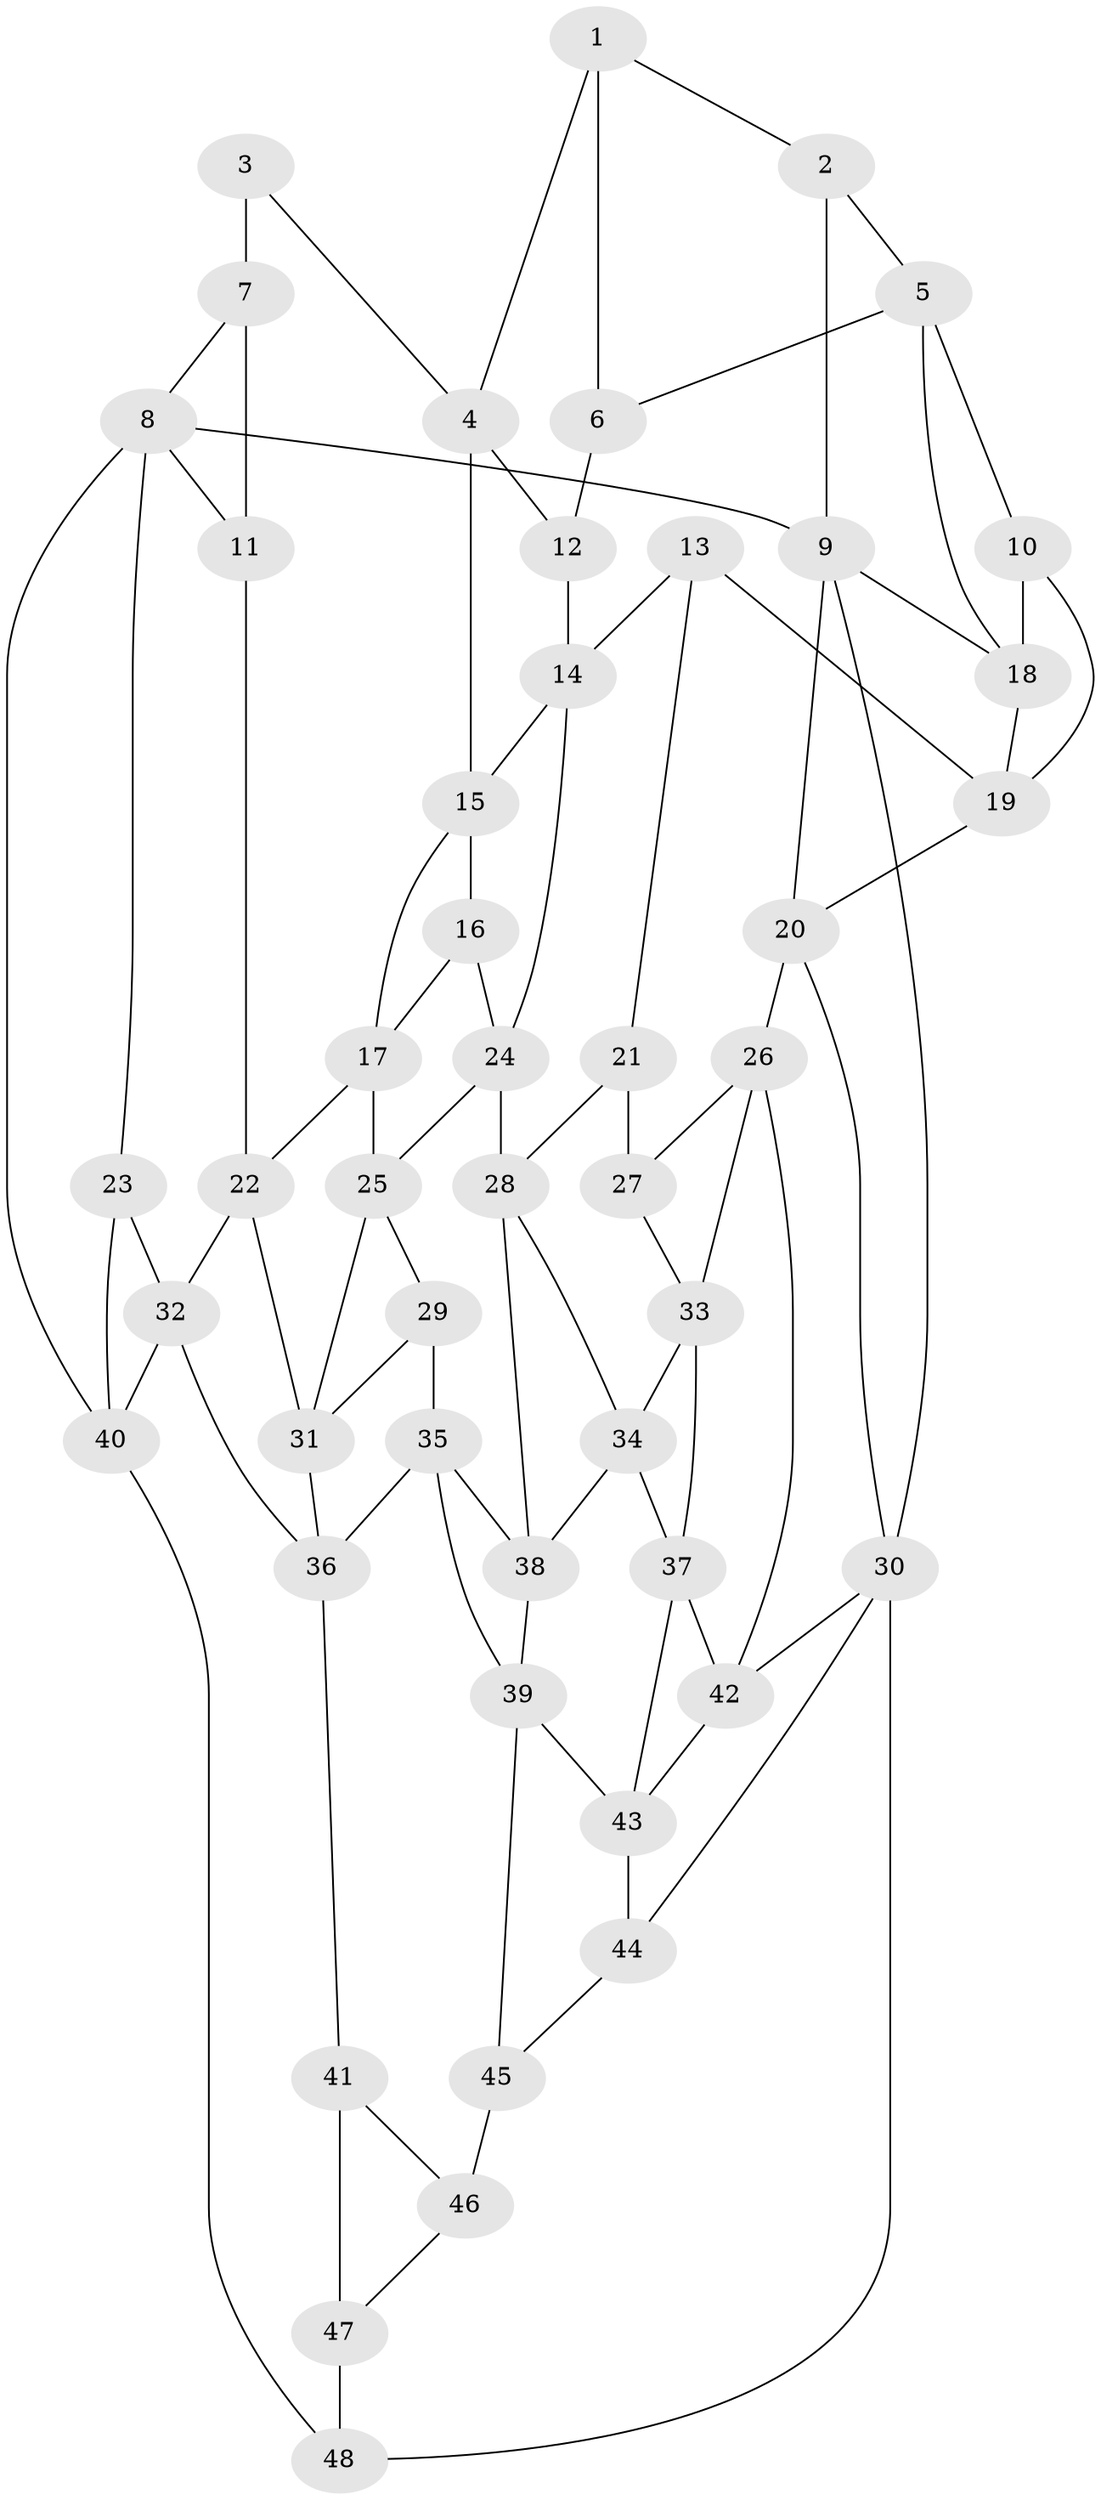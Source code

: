 // original degree distribution, {3: 0.021052631578947368, 4: 0.2, 5: 0.6105263157894737, 6: 0.16842105263157894}
// Generated by graph-tools (version 1.1) at 2025/03/03/09/25 03:03:14]
// undirected, 48 vertices, 87 edges
graph export_dot {
graph [start="1"]
  node [color=gray90,style=filled];
  1;
  2;
  3;
  4;
  5;
  6;
  7;
  8;
  9;
  10;
  11;
  12;
  13;
  14;
  15;
  16;
  17;
  18;
  19;
  20;
  21;
  22;
  23;
  24;
  25;
  26;
  27;
  28;
  29;
  30;
  31;
  32;
  33;
  34;
  35;
  36;
  37;
  38;
  39;
  40;
  41;
  42;
  43;
  44;
  45;
  46;
  47;
  48;
  1 -- 2 [weight=1.0];
  1 -- 4 [weight=1.0];
  1 -- 6 [weight=1.0];
  2 -- 5 [weight=1.0];
  2 -- 9 [weight=1.0];
  3 -- 4 [weight=1.0];
  3 -- 7 [weight=2.0];
  4 -- 12 [weight=1.0];
  4 -- 15 [weight=1.0];
  5 -- 6 [weight=1.0];
  5 -- 10 [weight=1.0];
  5 -- 18 [weight=1.0];
  6 -- 12 [weight=2.0];
  7 -- 8 [weight=1.0];
  7 -- 11 [weight=2.0];
  8 -- 9 [weight=1.0];
  8 -- 11 [weight=1.0];
  8 -- 23 [weight=1.0];
  8 -- 40 [weight=1.0];
  9 -- 18 [weight=1.0];
  9 -- 20 [weight=1.0];
  9 -- 30 [weight=1.0];
  10 -- 18 [weight=1.0];
  10 -- 19 [weight=1.0];
  11 -- 22 [weight=1.0];
  12 -- 14 [weight=1.0];
  13 -- 14 [weight=1.0];
  13 -- 19 [weight=1.0];
  13 -- 21 [weight=1.0];
  14 -- 15 [weight=1.0];
  14 -- 24 [weight=1.0];
  15 -- 16 [weight=1.0];
  15 -- 17 [weight=1.0];
  16 -- 17 [weight=1.0];
  16 -- 24 [weight=1.0];
  17 -- 22 [weight=1.0];
  17 -- 25 [weight=1.0];
  18 -- 19 [weight=1.0];
  19 -- 20 [weight=1.0];
  20 -- 26 [weight=1.0];
  20 -- 30 [weight=1.0];
  21 -- 27 [weight=2.0];
  21 -- 28 [weight=1.0];
  22 -- 31 [weight=1.0];
  22 -- 32 [weight=1.0];
  23 -- 32 [weight=1.0];
  23 -- 40 [weight=1.0];
  24 -- 25 [weight=1.0];
  24 -- 28 [weight=1.0];
  25 -- 29 [weight=1.0];
  25 -- 31 [weight=1.0];
  26 -- 27 [weight=1.0];
  26 -- 33 [weight=1.0];
  26 -- 42 [weight=1.0];
  27 -- 33 [weight=1.0];
  28 -- 34 [weight=1.0];
  28 -- 38 [weight=1.0];
  29 -- 31 [weight=1.0];
  29 -- 35 [weight=1.0];
  30 -- 42 [weight=1.0];
  30 -- 44 [weight=1.0];
  30 -- 48 [weight=1.0];
  31 -- 36 [weight=1.0];
  32 -- 36 [weight=1.0];
  32 -- 40 [weight=1.0];
  33 -- 34 [weight=1.0];
  33 -- 37 [weight=1.0];
  34 -- 37 [weight=1.0];
  34 -- 38 [weight=1.0];
  35 -- 36 [weight=1.0];
  35 -- 38 [weight=1.0];
  35 -- 39 [weight=1.0];
  36 -- 41 [weight=1.0];
  37 -- 42 [weight=1.0];
  37 -- 43 [weight=1.0];
  38 -- 39 [weight=1.0];
  39 -- 43 [weight=1.0];
  39 -- 45 [weight=1.0];
  40 -- 48 [weight=2.0];
  41 -- 46 [weight=1.0];
  41 -- 47 [weight=1.0];
  42 -- 43 [weight=1.0];
  43 -- 44 [weight=1.0];
  44 -- 45 [weight=1.0];
  45 -- 46 [weight=2.0];
  46 -- 47 [weight=1.0];
  47 -- 48 [weight=2.0];
}

